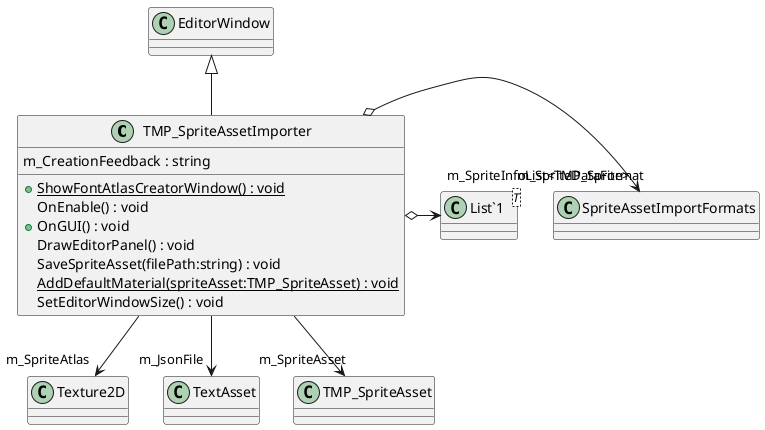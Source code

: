 @startuml
class TMP_SpriteAssetImporter {
    + {static} ShowFontAtlasCreatorWindow() : void
    m_CreationFeedback : string
    OnEnable() : void
    + OnGUI() : void
    DrawEditorPanel() : void
    SaveSpriteAsset(filePath:string) : void
    {static} AddDefaultMaterial(spriteAsset:TMP_SpriteAsset) : void
    SetEditorWindowSize() : void
}
class "List`1"<T> {
}
EditorWindow <|-- TMP_SpriteAssetImporter
TMP_SpriteAssetImporter --> "m_SpriteAtlas" Texture2D
TMP_SpriteAssetImporter o-> "m_SpriteDataFormat" SpriteAssetImportFormats
TMP_SpriteAssetImporter --> "m_JsonFile" TextAsset
TMP_SpriteAssetImporter --> "m_SpriteAsset" TMP_SpriteAsset
TMP_SpriteAssetImporter o-> "m_SpriteInfoList<TMP_Sprite>" "List`1"
@enduml
